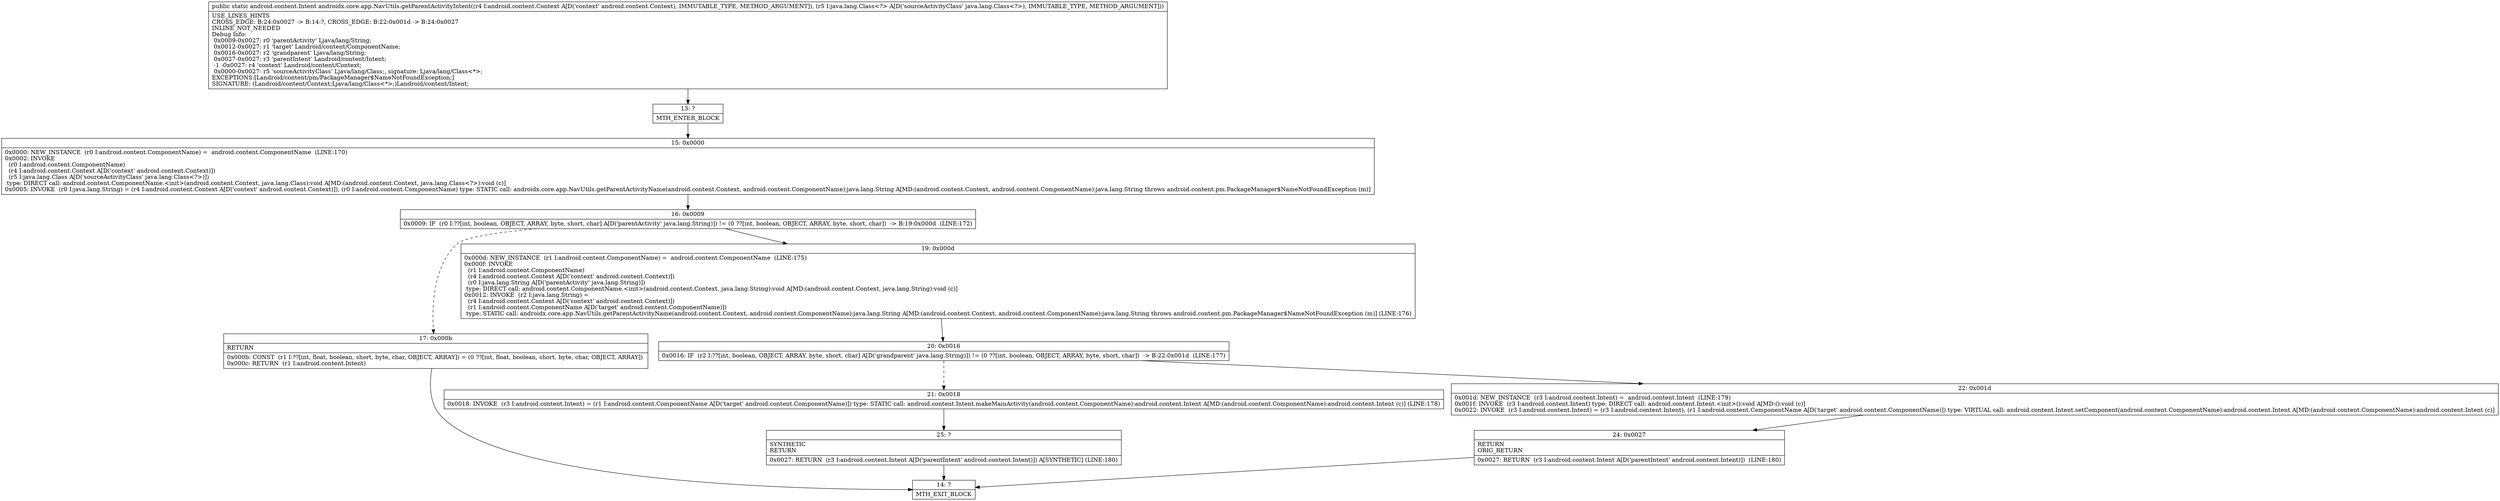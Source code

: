 digraph "CFG forandroidx.core.app.NavUtils.getParentActivityIntent(Landroid\/content\/Context;Ljava\/lang\/Class;)Landroid\/content\/Intent;" {
Node_13 [shape=record,label="{13\:\ ?|MTH_ENTER_BLOCK\l}"];
Node_15 [shape=record,label="{15\:\ 0x0000|0x0000: NEW_INSTANCE  (r0 I:android.content.ComponentName) =  android.content.ComponentName  (LINE:170)\l0x0002: INVOKE  \l  (r0 I:android.content.ComponentName)\l  (r4 I:android.content.Context A[D('context' android.content.Context)])\l  (r5 I:java.lang.Class A[D('sourceActivityClass' java.lang.Class\<?\>)])\l type: DIRECT call: android.content.ComponentName.\<init\>(android.content.Context, java.lang.Class):void A[MD:(android.content.Context, java.lang.Class\<?\>):void (c)]\l0x0005: INVOKE  (r0 I:java.lang.String) = (r4 I:android.content.Context A[D('context' android.content.Context)]), (r0 I:android.content.ComponentName) type: STATIC call: androidx.core.app.NavUtils.getParentActivityName(android.content.Context, android.content.ComponentName):java.lang.String A[MD:(android.content.Context, android.content.ComponentName):java.lang.String throws android.content.pm.PackageManager$NameNotFoundException (m)]\l}"];
Node_16 [shape=record,label="{16\:\ 0x0009|0x0009: IF  (r0 I:??[int, boolean, OBJECT, ARRAY, byte, short, char] A[D('parentActivity' java.lang.String)]) != (0 ??[int, boolean, OBJECT, ARRAY, byte, short, char])  \-\> B:19:0x000d  (LINE:172)\l}"];
Node_17 [shape=record,label="{17\:\ 0x000b|RETURN\l|0x000b: CONST  (r1 I:??[int, float, boolean, short, byte, char, OBJECT, ARRAY]) = (0 ??[int, float, boolean, short, byte, char, OBJECT, ARRAY]) \l0x000c: RETURN  (r1 I:android.content.Intent) \l}"];
Node_14 [shape=record,label="{14\:\ ?|MTH_EXIT_BLOCK\l}"];
Node_19 [shape=record,label="{19\:\ 0x000d|0x000d: NEW_INSTANCE  (r1 I:android.content.ComponentName) =  android.content.ComponentName  (LINE:175)\l0x000f: INVOKE  \l  (r1 I:android.content.ComponentName)\l  (r4 I:android.content.Context A[D('context' android.content.Context)])\l  (r0 I:java.lang.String A[D('parentActivity' java.lang.String)])\l type: DIRECT call: android.content.ComponentName.\<init\>(android.content.Context, java.lang.String):void A[MD:(android.content.Context, java.lang.String):void (c)]\l0x0012: INVOKE  (r2 I:java.lang.String) = \l  (r4 I:android.content.Context A[D('context' android.content.Context)])\l  (r1 I:android.content.ComponentName A[D('target' android.content.ComponentName)])\l type: STATIC call: androidx.core.app.NavUtils.getParentActivityName(android.content.Context, android.content.ComponentName):java.lang.String A[MD:(android.content.Context, android.content.ComponentName):java.lang.String throws android.content.pm.PackageManager$NameNotFoundException (m)] (LINE:176)\l}"];
Node_20 [shape=record,label="{20\:\ 0x0016|0x0016: IF  (r2 I:??[int, boolean, OBJECT, ARRAY, byte, short, char] A[D('grandparent' java.lang.String)]) != (0 ??[int, boolean, OBJECT, ARRAY, byte, short, char])  \-\> B:22:0x001d  (LINE:177)\l}"];
Node_21 [shape=record,label="{21\:\ 0x0018|0x0018: INVOKE  (r3 I:android.content.Intent) = (r1 I:android.content.ComponentName A[D('target' android.content.ComponentName)]) type: STATIC call: android.content.Intent.makeMainActivity(android.content.ComponentName):android.content.Intent A[MD:(android.content.ComponentName):android.content.Intent (c)] (LINE:178)\l}"];
Node_25 [shape=record,label="{25\:\ ?|SYNTHETIC\lRETURN\l|0x0027: RETURN  (r3 I:android.content.Intent A[D('parentIntent' android.content.Intent)]) A[SYNTHETIC] (LINE:180)\l}"];
Node_22 [shape=record,label="{22\:\ 0x001d|0x001d: NEW_INSTANCE  (r3 I:android.content.Intent) =  android.content.Intent  (LINE:179)\l0x001f: INVOKE  (r3 I:android.content.Intent) type: DIRECT call: android.content.Intent.\<init\>():void A[MD:():void (c)]\l0x0022: INVOKE  (r3 I:android.content.Intent) = (r3 I:android.content.Intent), (r1 I:android.content.ComponentName A[D('target' android.content.ComponentName)]) type: VIRTUAL call: android.content.Intent.setComponent(android.content.ComponentName):android.content.Intent A[MD:(android.content.ComponentName):android.content.Intent (c)]\l}"];
Node_24 [shape=record,label="{24\:\ 0x0027|RETURN\lORIG_RETURN\l|0x0027: RETURN  (r3 I:android.content.Intent A[D('parentIntent' android.content.Intent)])  (LINE:180)\l}"];
MethodNode[shape=record,label="{public static android.content.Intent androidx.core.app.NavUtils.getParentActivityIntent((r4 I:android.content.Context A[D('context' android.content.Context), IMMUTABLE_TYPE, METHOD_ARGUMENT]), (r5 I:java.lang.Class\<?\> A[D('sourceActivityClass' java.lang.Class\<?\>), IMMUTABLE_TYPE, METHOD_ARGUMENT]))  | USE_LINES_HINTS\lCROSS_EDGE: B:24:0x0027 \-\> B:14:?, CROSS_EDGE: B:22:0x001d \-\> B:24:0x0027\lINLINE_NOT_NEEDED\lDebug Info:\l  0x0009\-0x0027: r0 'parentActivity' Ljava\/lang\/String;\l  0x0012\-0x0027: r1 'target' Landroid\/content\/ComponentName;\l  0x0016\-0x0027: r2 'grandparent' Ljava\/lang\/String;\l  0x0027\-0x0027: r3 'parentIntent' Landroid\/content\/Intent;\l  \-1 \-0x0027: r4 'context' Landroid\/content\/Context;\l  0x0000\-0x0027: r5 'sourceActivityClass' Ljava\/lang\/Class;, signature: Ljava\/lang\/Class\<*\>;\lEXCEPTIONS:[Landroid\/content\/pm\/PackageManager$NameNotFoundException;]\lSIGNATURE: (Landroid\/content\/Context;Ljava\/lang\/Class\<*\>;)Landroid\/content\/Intent;\l}"];
MethodNode -> Node_13;Node_13 -> Node_15;
Node_15 -> Node_16;
Node_16 -> Node_17[style=dashed];
Node_16 -> Node_19;
Node_17 -> Node_14;
Node_19 -> Node_20;
Node_20 -> Node_21[style=dashed];
Node_20 -> Node_22;
Node_21 -> Node_25;
Node_25 -> Node_14;
Node_22 -> Node_24;
Node_24 -> Node_14;
}

